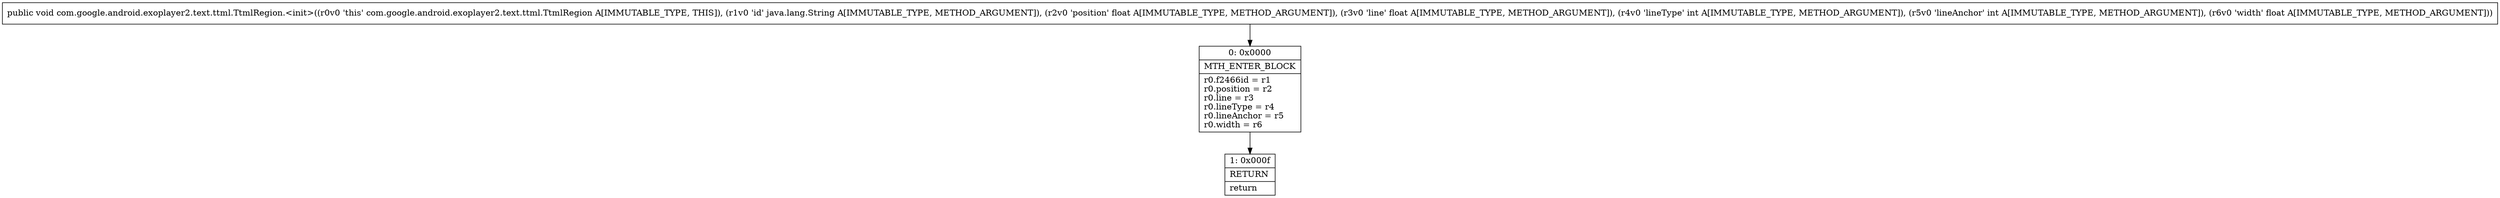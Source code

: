 digraph "CFG forcom.google.android.exoplayer2.text.ttml.TtmlRegion.\<init\>(Ljava\/lang\/String;FFIIF)V" {
Node_0 [shape=record,label="{0\:\ 0x0000|MTH_ENTER_BLOCK\l|r0.f2466id = r1\lr0.position = r2\lr0.line = r3\lr0.lineType = r4\lr0.lineAnchor = r5\lr0.width = r6\l}"];
Node_1 [shape=record,label="{1\:\ 0x000f|RETURN\l|return\l}"];
MethodNode[shape=record,label="{public void com.google.android.exoplayer2.text.ttml.TtmlRegion.\<init\>((r0v0 'this' com.google.android.exoplayer2.text.ttml.TtmlRegion A[IMMUTABLE_TYPE, THIS]), (r1v0 'id' java.lang.String A[IMMUTABLE_TYPE, METHOD_ARGUMENT]), (r2v0 'position' float A[IMMUTABLE_TYPE, METHOD_ARGUMENT]), (r3v0 'line' float A[IMMUTABLE_TYPE, METHOD_ARGUMENT]), (r4v0 'lineType' int A[IMMUTABLE_TYPE, METHOD_ARGUMENT]), (r5v0 'lineAnchor' int A[IMMUTABLE_TYPE, METHOD_ARGUMENT]), (r6v0 'width' float A[IMMUTABLE_TYPE, METHOD_ARGUMENT])) }"];
MethodNode -> Node_0;
Node_0 -> Node_1;
}


